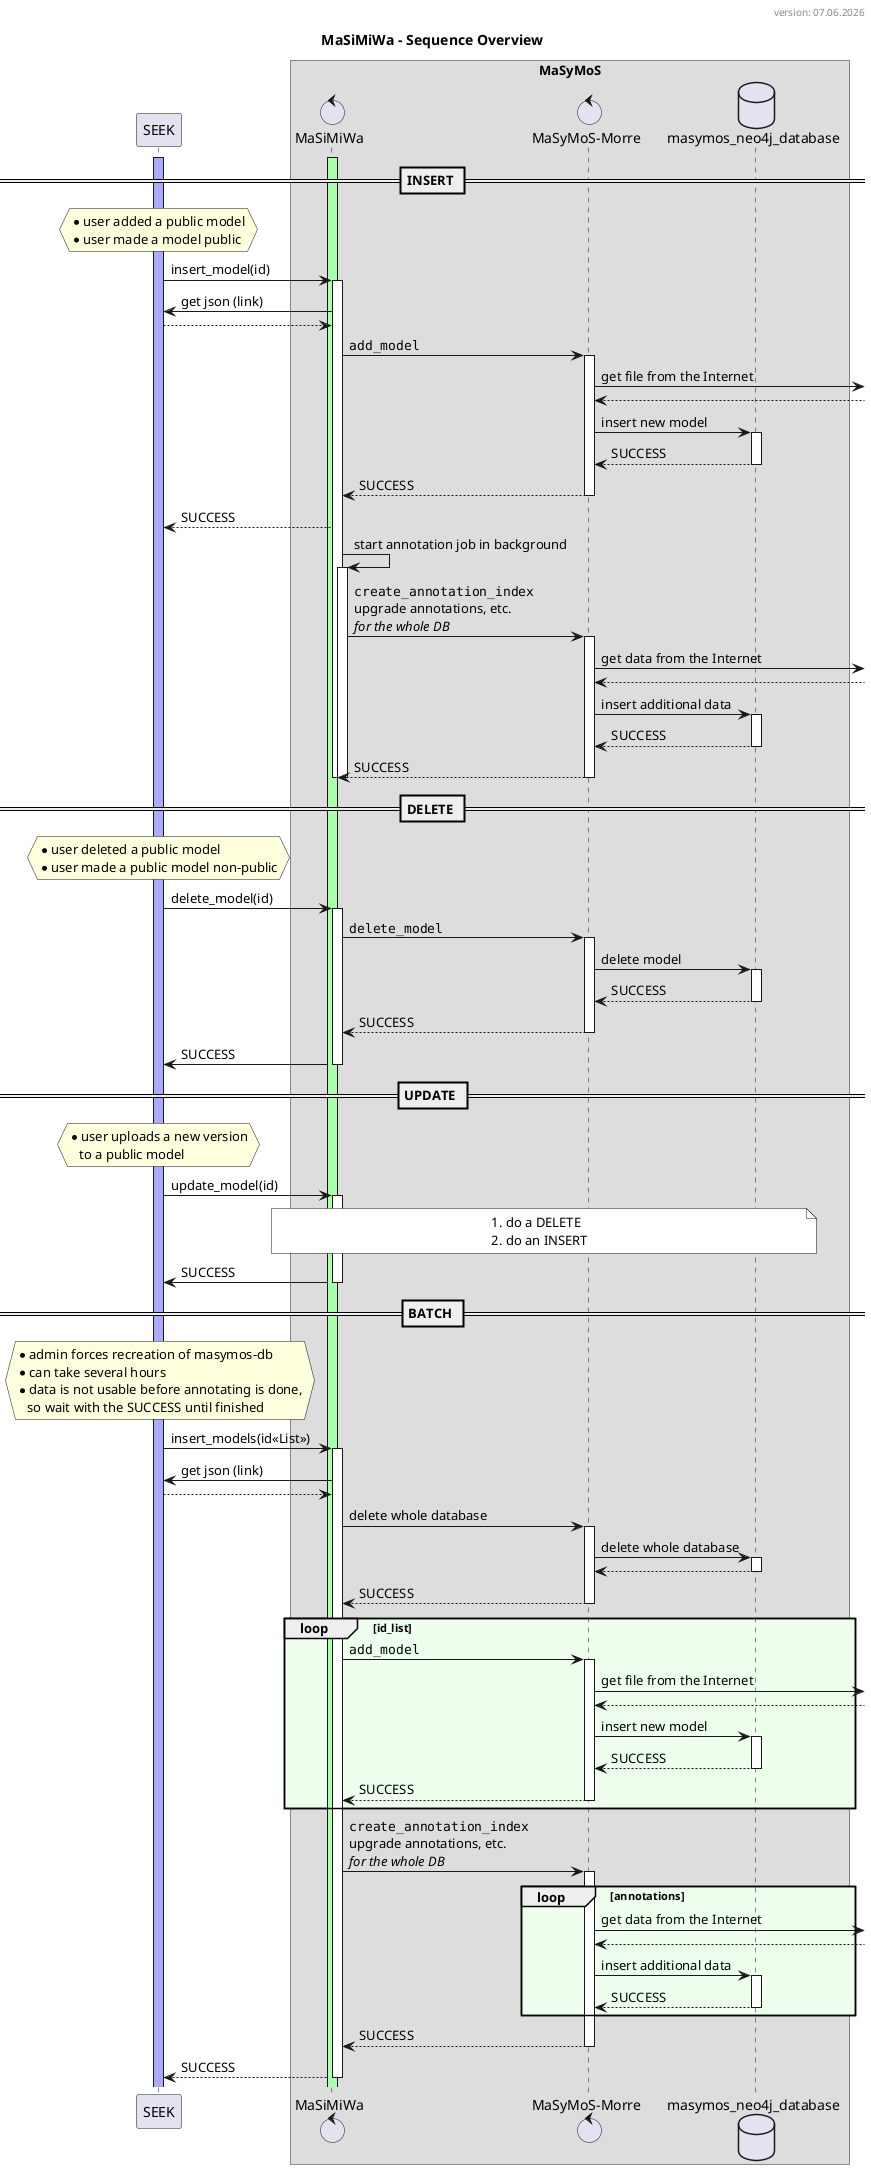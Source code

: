 @startuml

title MaSiMiWa - Sequence Overview
header version: %date("dd.MM.yyyy")
'header version: 23.11.2018

skinparam defaultFontName Helvetica
skinparam shadowing false

participant "SEEK" as seek
box "MaSyMoS"
    control "MaSiMiWa" as miwa
    control "MaSyMoS-Morre" as morre
    database "masymos_neo4j_database" as db


activate seek #aaf
    activate miwa #afa

== INSERT ==

hnote over seek
    * user added a public model
    * user made a model public
end note

seek            ->      miwa            : insert_model(id)
    activate miwa

seek            <-      miwa            : get json (link)
seek            -->     miwa
    
    miwa            ->      morre           : ""add_model""
        activate morre
        
        morre           ->]                     : get file from the Internet
        morre           <--]

        morre           ->      db              : insert new model
            activate db
        morre           <--     db              : SUCCESS
            deactivate db
        
    miwa            <--     morre           : SUCCESS
        deactivate morre

seek            <--     miwa            : SUCCESS
    miwa            ->      miwa        : start annotation job in background
    activate miwa

    miwa            ->      morre           : ""create_annotation_index""\nupgrade annotations, etc.\n//for the whole DB//
        activate morre

        morre           ->]                     : get data from the Internet
        morre           <--]

        morre           ->      db              : insert additional data
            activate db
        morre           <--     db              : SUCCESS
            deactivate db
    
    miwa            <--     morre           : SUCCESS
        deactivate morre 
    deactivate miwa
    deactivate miwa








== DELETE ==

hnote over seek
    * user deleted a public model
    * user made a public model non-public
end note

seek            ->      miwa            : delete_model(id)
    activate miwa
    
    miwa            ->      morre           : ""delete_model""
        activate morre
    
        morre           ->      db              : delete model
            activate db
        morre           <--     db              : SUCCESS
            deactivate db

    miwa            <--     morre           : SUCCESS
        deactivate morre 

seek            <-      miwa            : SUCCESS
    deactivate miwa 






== UPDATE ==

hnote over seek
    * user uploads a new version
       to a public model
end note

seek            ->      miwa            : update_model(id)
    activate miwa

    note over miwa,db #fff
        # do a DELETE
        # do an INSERT
    end note

seek            <-      miwa            : SUCCESS
    deactivate miwa 




== BATCH ==

hnote over seek
    * admin forces recreation of masymos-db
    * can take several hours
    * data is not usable before annotating is done,
       so wait with the SUCCESS until finished
end note

seek            ->      miwa            : insert_models(id<<List>>)
    activate miwa

seek            <-      miwa            : get json (link)
seek            -->     miwa

    miwa            ->      morre           : delete whole database
        activate morre
        morre           ->      db              : delete whole database
            activate db
        morre           <--     db
            deactivate db
    miwa            <--     morre           : SUCCESS
        deactivate morre

    loop #efe id_list

    miwa            ->      morre           : ""add_model""
        activate morre
        
        morre           ->]                     : get file from the Internet
        morre           <--]

        morre           ->      db              : insert new model
            activate db
        morre           <--     db              : SUCCESS
            deactivate db
        
    miwa            <--     morre           : SUCCESS
        deactivate morre
    
    end

    miwa            ->      morre           : ""create_annotation_index""\nupgrade annotations, etc.\n//for the whole DB//
        activate morre

        loop #efe annotations

        morre           ->]                     : get data from the Internet
        morre           <--]

        morre           ->      db              : insert additional data
            activate db
        morre           <--     db              : SUCCESS
            deactivate db
        
        end
    
    miwa            <--     morre           : SUCCESS
        deactivate morre 

seek            <--     miwa            : SUCCESS

    deactivate miwa






@enduml
